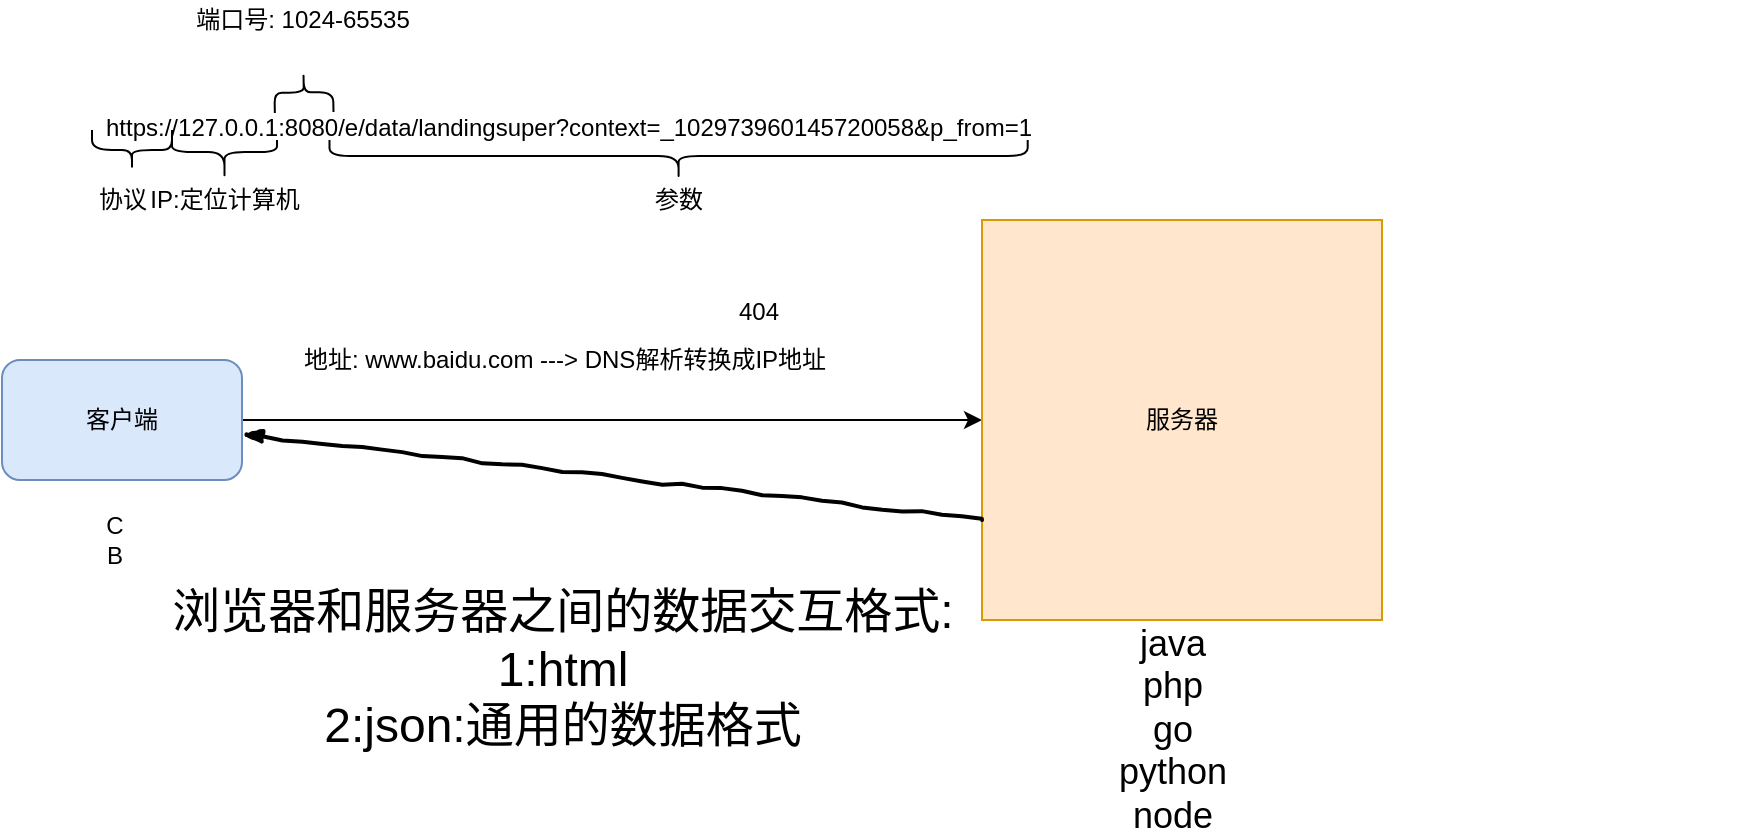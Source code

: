<mxfile version="12.7.9" type="device"><diagram id="wP-6II7MRWo4fyGusiOY" name="第 1 页"><mxGraphModel dx="786" dy="1794" grid="1" gridSize="10" guides="1" tooltips="1" connect="1" arrows="1" fold="1" page="1" pageScale="1" pageWidth="827" pageHeight="1169" math="0" shadow="0"><root><mxCell id="0"/><mxCell id="1" parent="0"/><mxCell id="PQAQ5MMPs2gdEdErzQYS-3" style="edgeStyle=orthogonalEdgeStyle;rounded=0;orthogonalLoop=1;jettySize=auto;html=1;entryX=0;entryY=0.5;entryDx=0;entryDy=0;" edge="1" parent="1" source="PQAQ5MMPs2gdEdErzQYS-1" target="PQAQ5MMPs2gdEdErzQYS-2"><mxGeometry relative="1" as="geometry"/></mxCell><mxCell id="PQAQ5MMPs2gdEdErzQYS-1" value="客户端" style="rounded=1;whiteSpace=wrap;html=1;fillColor=#dae8fc;strokeColor=#6c8ebf;" vertex="1" parent="1"><mxGeometry x="50" y="160" width="120" height="60" as="geometry"/></mxCell><mxCell id="PQAQ5MMPs2gdEdErzQYS-2" value="服务器" style="whiteSpace=wrap;html=1;aspect=fixed;fillColor=#ffe6cc;strokeColor=#d79b00;" vertex="1" parent="1"><mxGeometry x="540" y="90" width="200" height="200" as="geometry"/></mxCell><mxCell id="PQAQ5MMPs2gdEdErzQYS-4" value="地址: www.baidu.com ---&amp;gt; DNS解析转换成IP地址" style="text;html=1;align=center;verticalAlign=middle;resizable=0;points=[];autosize=1;" vertex="1" parent="1"><mxGeometry x="190.91" y="150" width="280" height="20" as="geometry"/></mxCell><UserObject label="https://127.0.0.1:8080/e/data/landingsuper?context=_102973960145720058&amp;amp;p_from=1" link="https://mbd.baidu.com/newspage/data/landingsuper?context=%7B%22nid%22%3A%22news_10297396014572005818%22%7D&amp;n_type=0&amp;p_from=1" id="PQAQ5MMPs2gdEdErzQYS-5"><mxCell style="text;html=1;" vertex="1" parent="1"><mxGeometry x="100" y="30" width="830" height="30" as="geometry"/></mxCell></UserObject><mxCell id="PQAQ5MMPs2gdEdErzQYS-6" value="" style="shape=curlyBracket;whiteSpace=wrap;html=1;rounded=1;rotation=-90;" vertex="1" parent="1"><mxGeometry x="105" y="35" width="20" height="40" as="geometry"/></mxCell><mxCell id="PQAQ5MMPs2gdEdErzQYS-8" value="" style="shape=curlyBracket;whiteSpace=wrap;html=1;rounded=1;rotation=-90;size=0.7;" vertex="1" parent="1"><mxGeometry x="151.25" y="33.75" width="20" height="52.5" as="geometry"/></mxCell><mxCell id="PQAQ5MMPs2gdEdErzQYS-9" value="协议" style="text;html=1;align=center;verticalAlign=middle;resizable=0;points=[];autosize=1;" vertex="1" parent="1"><mxGeometry x="90" y="70" width="40" height="20" as="geometry"/></mxCell><mxCell id="PQAQ5MMPs2gdEdErzQYS-13" value="IP:定位计算机" style="text;html=1;align=center;verticalAlign=middle;resizable=0;points=[];autosize=1;" vertex="1" parent="1"><mxGeometry x="116.25" y="70" width="90" height="20" as="geometry"/></mxCell><mxCell id="PQAQ5MMPs2gdEdErzQYS-14" value="" style="shape=curlyBracket;whiteSpace=wrap;html=1;rounded=1;rotation=89;" vertex="1" parent="1"><mxGeometry x="190.91" y="11.57" width="20" height="29.33" as="geometry"/></mxCell><mxCell id="PQAQ5MMPs2gdEdErzQYS-15" value="端口号: 1024-65535" style="text;html=1;align=center;verticalAlign=middle;resizable=0;points=[];autosize=1;" vertex="1" parent="1"><mxGeometry x="140" y="-20" width="120" height="20" as="geometry"/></mxCell><mxCell id="PQAQ5MMPs2gdEdErzQYS-17" value="" style="shape=curlyBracket;whiteSpace=wrap;html=1;rounded=1;rotation=-90;size=0.6;" vertex="1" parent="1"><mxGeometry x="378.3" y="-114.55" width="20" height="349.1" as="geometry"/></mxCell><mxCell id="PQAQ5MMPs2gdEdErzQYS-18" value="参数" style="text;html=1;align=center;verticalAlign=middle;resizable=0;points=[];autosize=1;" vertex="1" parent="1"><mxGeometry x="368.3" y="70" width="40" height="20" as="geometry"/></mxCell><mxCell id="PQAQ5MMPs2gdEdErzQYS-21" value="" style="rounded=0;comic=1;strokeWidth=2;endArrow=blockThin;html=1;fontFamily=Comic Sans MS;fontStyle=1;exitX=0;exitY=0.75;exitDx=0;exitDy=0;" edge="1" parent="1" source="PQAQ5MMPs2gdEdErzQYS-2" target="PQAQ5MMPs2gdEdErzQYS-1"><mxGeometry width="50" height="50" relative="1" as="geometry"><mxPoint x="290" y="260" as="sourcePoint"/><mxPoint x="340" y="210" as="targetPoint"/></mxGeometry></mxCell><mxCell id="PQAQ5MMPs2gdEdErzQYS-22" value="404" style="text;html=1;align=center;verticalAlign=middle;resizable=0;points=[];autosize=1;" vertex="1" parent="1"><mxGeometry x="408.3" y="126" width="40" height="20" as="geometry"/></mxCell><mxCell id="PQAQ5MMPs2gdEdErzQYS-23" value="&lt;font style=&quot;font-size: 24px&quot;&gt;&lt;br&gt;浏览器和服务器之间的数据交互格式:&lt;br&gt;1:html&lt;br&gt;2:json:通用的数据格式&lt;br&gt;&lt;/font&gt;" style="text;html=1;align=center;verticalAlign=middle;resizable=0;points=[];autosize=1;" vertex="1" parent="1"><mxGeometry x="125.0" y="260" width="410" height="80" as="geometry"/></mxCell><mxCell id="PQAQ5MMPs2gdEdErzQYS-24" value="&lt;font style=&quot;font-size: 18px&quot;&gt;java&lt;br&gt;php&lt;br&gt;go&lt;br&gt;python&lt;br&gt;node&lt;/font&gt;" style="text;html=1;align=center;verticalAlign=middle;resizable=0;points=[];autosize=1;" vertex="1" parent="1"><mxGeometry x="600" y="300" width="70" height="90" as="geometry"/></mxCell><mxCell id="PQAQ5MMPs2gdEdErzQYS-25" value="C&lt;br&gt;B&lt;br&gt;" style="text;html=1;align=center;verticalAlign=middle;resizable=0;points=[];autosize=1;" vertex="1" parent="1"><mxGeometry x="96.25" y="234.55" width="20" height="30" as="geometry"/></mxCell></root></mxGraphModel></diagram></mxfile>